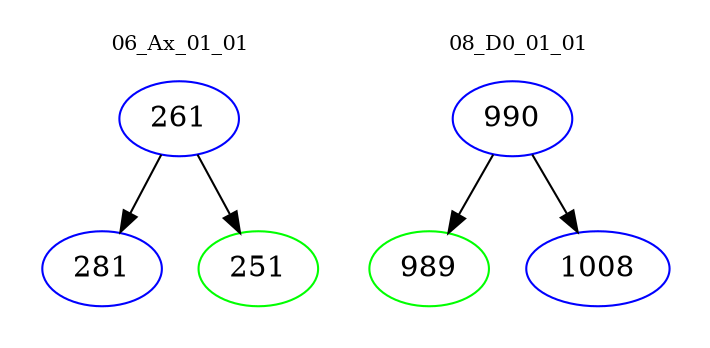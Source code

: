 digraph{
subgraph cluster_0 {
color = white
label = "06_Ax_01_01";
fontsize=10;
T0_261 [label="261", color="blue"]
T0_261 -> T0_281 [color="black"]
T0_281 [label="281", color="blue"]
T0_261 -> T0_251 [color="black"]
T0_251 [label="251", color="green"]
}
subgraph cluster_1 {
color = white
label = "08_D0_01_01";
fontsize=10;
T1_990 [label="990", color="blue"]
T1_990 -> T1_989 [color="black"]
T1_989 [label="989", color="green"]
T1_990 -> T1_1008 [color="black"]
T1_1008 [label="1008", color="blue"]
}
}
